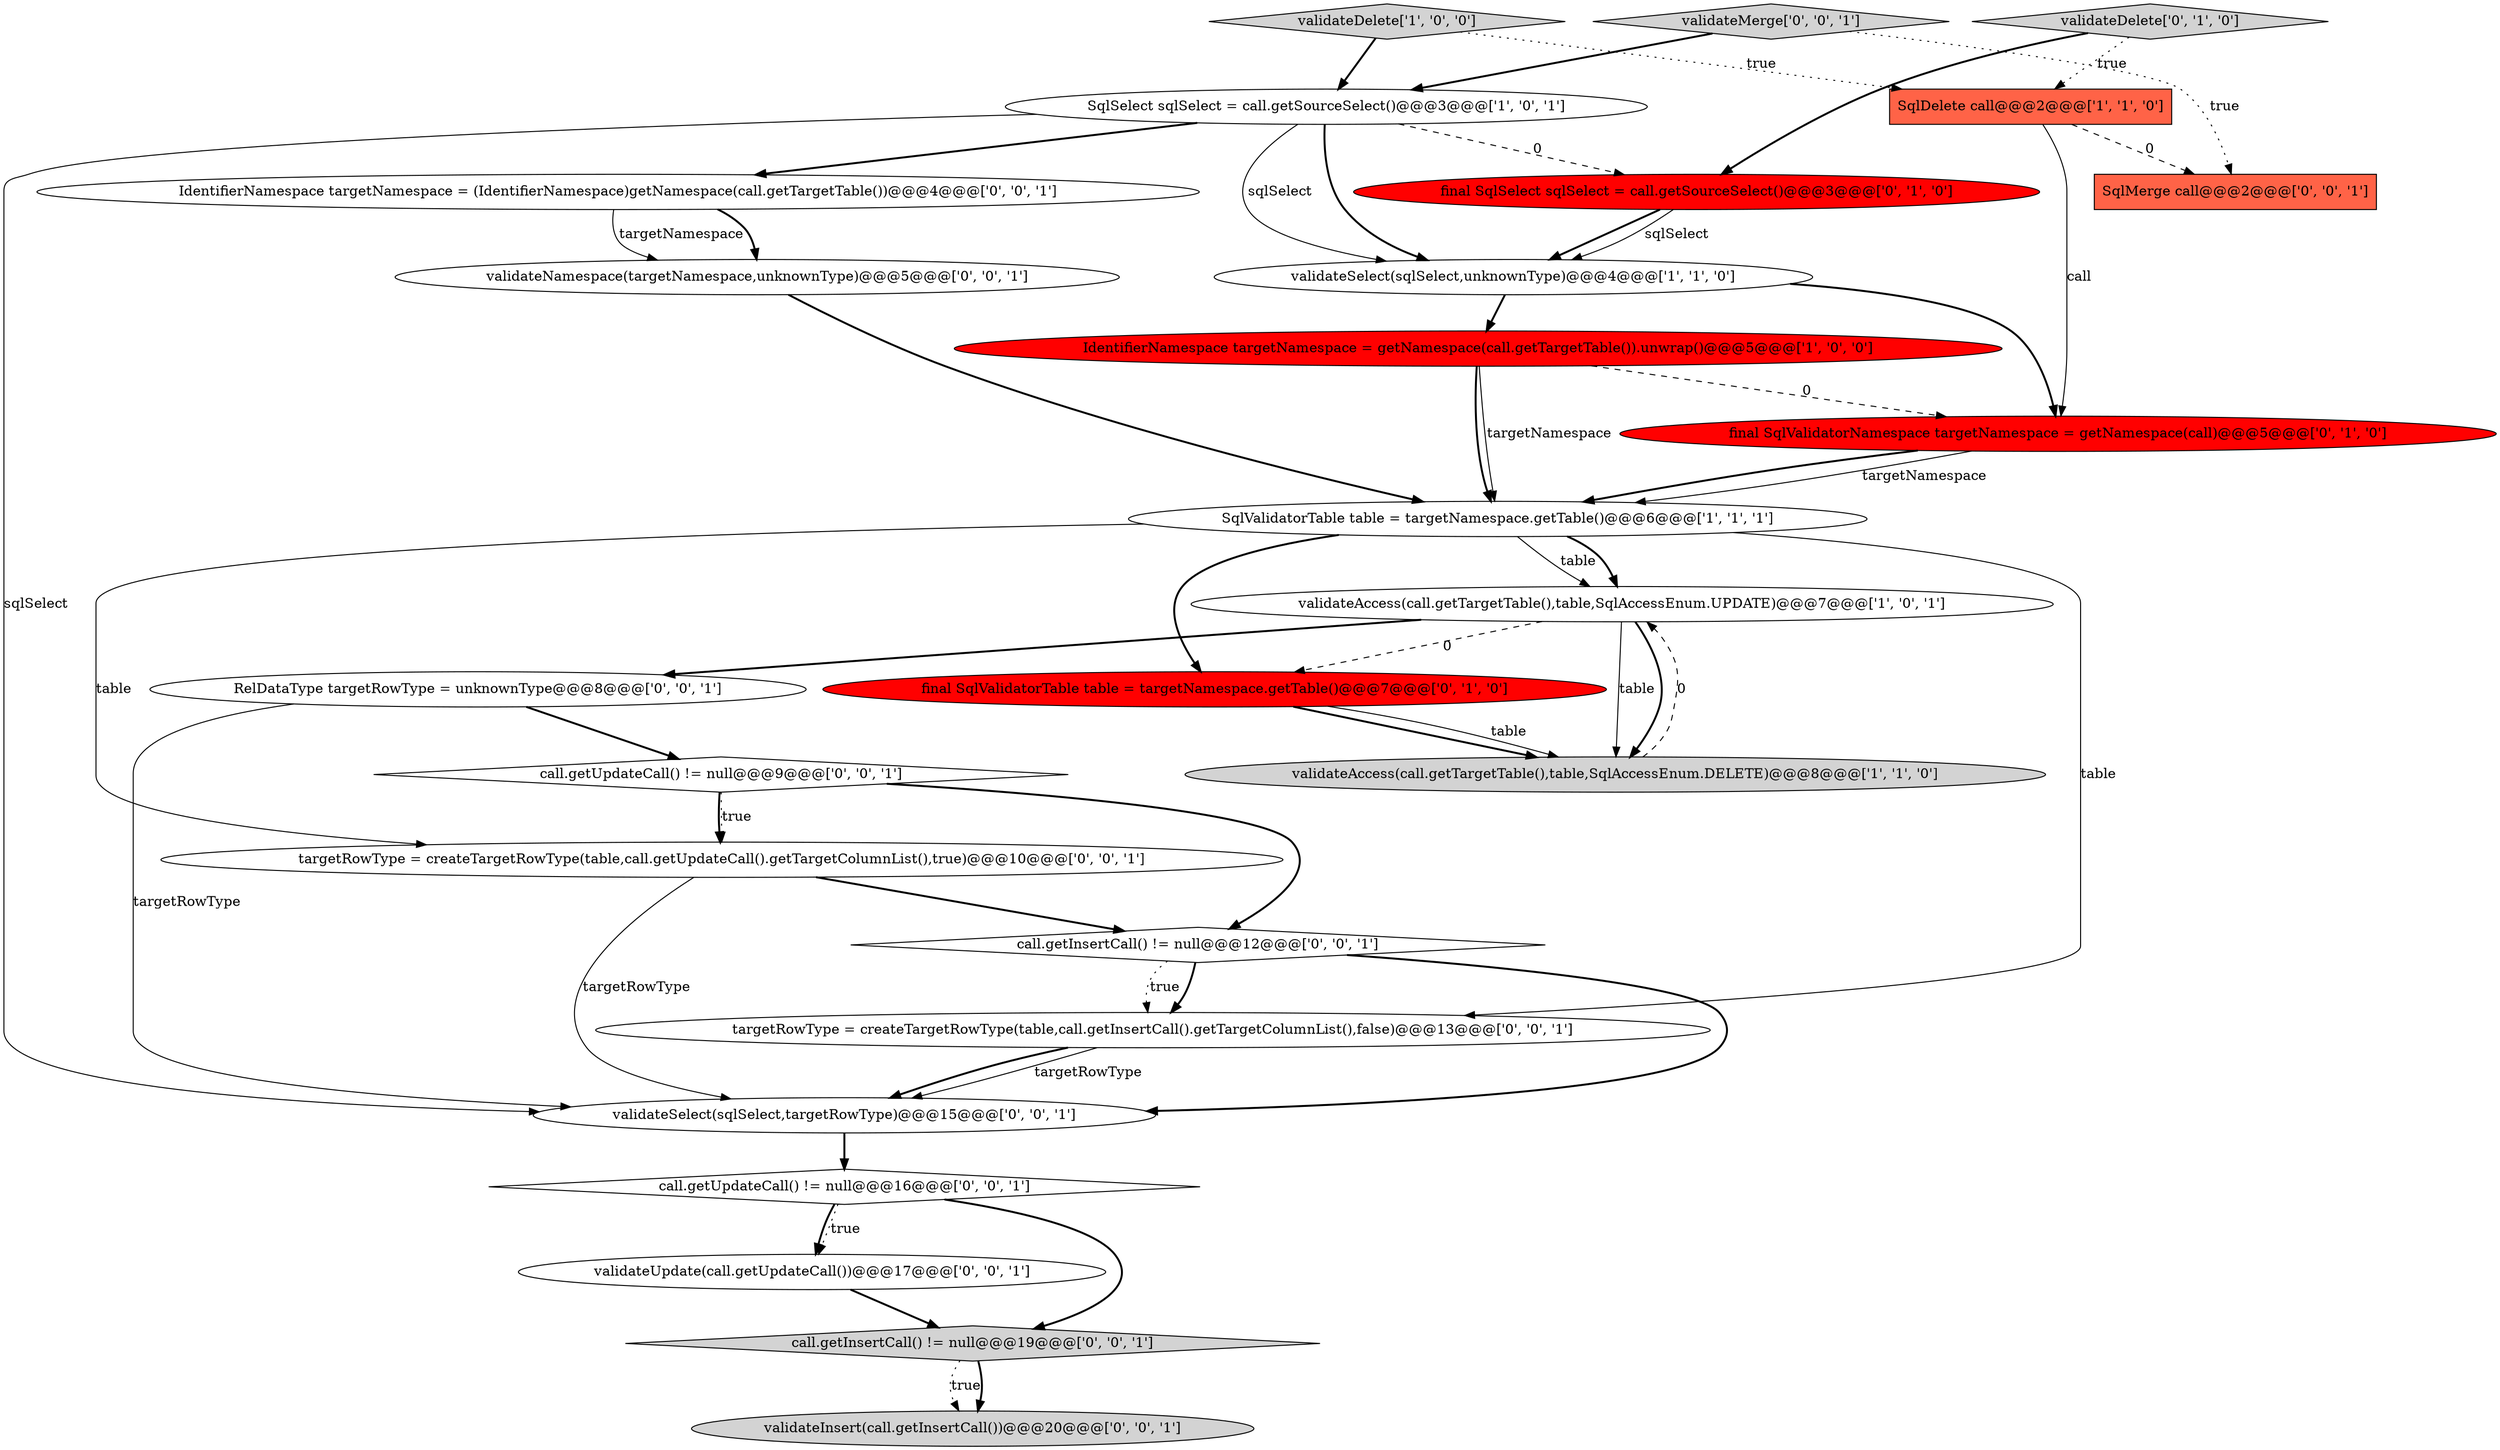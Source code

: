 digraph {
6 [style = filled, label = "validateAccess(call.getTargetTable(),table,SqlAccessEnum.UPDATE)@@@7@@@['1', '0', '1']", fillcolor = white, shape = ellipse image = "AAA0AAABBB1BBB"];
22 [style = filled, label = "IdentifierNamespace targetNamespace = (IdentifierNamespace)getNamespace(call.getTargetTable())@@@4@@@['0', '0', '1']", fillcolor = white, shape = ellipse image = "AAA0AAABBB3BBB"];
1 [style = filled, label = "SqlValidatorTable table = targetNamespace.getTable()@@@6@@@['1', '1', '1']", fillcolor = white, shape = ellipse image = "AAA0AAABBB1BBB"];
0 [style = filled, label = "SqlDelete call@@@2@@@['1', '1', '0']", fillcolor = tomato, shape = box image = "AAA0AAABBB1BBB"];
23 [style = filled, label = "SqlMerge call@@@2@@@['0', '0', '1']", fillcolor = tomato, shape = box image = "AAA0AAABBB3BBB"];
2 [style = filled, label = "validateAccess(call.getTargetTable(),table,SqlAccessEnum.DELETE)@@@8@@@['1', '1', '0']", fillcolor = lightgray, shape = ellipse image = "AAA0AAABBB1BBB"];
11 [style = filled, label = "validateDelete['0', '1', '0']", fillcolor = lightgray, shape = diamond image = "AAA0AAABBB2BBB"];
17 [style = filled, label = "validateUpdate(call.getUpdateCall())@@@17@@@['0', '0', '1']", fillcolor = white, shape = ellipse image = "AAA0AAABBB3BBB"];
20 [style = filled, label = "RelDataType targetRowType = unknownType@@@8@@@['0', '0', '1']", fillcolor = white, shape = ellipse image = "AAA0AAABBB3BBB"];
13 [style = filled, label = "targetRowType = createTargetRowType(table,call.getInsertCall().getTargetColumnList(),false)@@@13@@@['0', '0', '1']", fillcolor = white, shape = ellipse image = "AAA0AAABBB3BBB"];
25 [style = filled, label = "targetRowType = createTargetRowType(table,call.getUpdateCall().getTargetColumnList(),true)@@@10@@@['0', '0', '1']", fillcolor = white, shape = ellipse image = "AAA0AAABBB3BBB"];
19 [style = filled, label = "validateInsert(call.getInsertCall())@@@20@@@['0', '0', '1']", fillcolor = lightgray, shape = ellipse image = "AAA0AAABBB3BBB"];
16 [style = filled, label = "call.getInsertCall() != null@@@12@@@['0', '0', '1']", fillcolor = white, shape = diamond image = "AAA0AAABBB3BBB"];
5 [style = filled, label = "SqlSelect sqlSelect = call.getSourceSelect()@@@3@@@['1', '0', '1']", fillcolor = white, shape = ellipse image = "AAA0AAABBB1BBB"];
7 [style = filled, label = "validateDelete['1', '0', '0']", fillcolor = lightgray, shape = diamond image = "AAA0AAABBB1BBB"];
3 [style = filled, label = "IdentifierNamespace targetNamespace = getNamespace(call.getTargetTable()).unwrap()@@@5@@@['1', '0', '0']", fillcolor = red, shape = ellipse image = "AAA1AAABBB1BBB"];
14 [style = filled, label = "call.getInsertCall() != null@@@19@@@['0', '0', '1']", fillcolor = lightgray, shape = diamond image = "AAA0AAABBB3BBB"];
24 [style = filled, label = "validateSelect(sqlSelect,targetRowType)@@@15@@@['0', '0', '1']", fillcolor = white, shape = ellipse image = "AAA0AAABBB3BBB"];
15 [style = filled, label = "call.getUpdateCall() != null@@@16@@@['0', '0', '1']", fillcolor = white, shape = diamond image = "AAA0AAABBB3BBB"];
12 [style = filled, label = "validateNamespace(targetNamespace,unknownType)@@@5@@@['0', '0', '1']", fillcolor = white, shape = ellipse image = "AAA0AAABBB3BBB"];
4 [style = filled, label = "validateSelect(sqlSelect,unknownType)@@@4@@@['1', '1', '0']", fillcolor = white, shape = ellipse image = "AAA0AAABBB1BBB"];
18 [style = filled, label = "call.getUpdateCall() != null@@@9@@@['0', '0', '1']", fillcolor = white, shape = diamond image = "AAA0AAABBB3BBB"];
21 [style = filled, label = "validateMerge['0', '0', '1']", fillcolor = lightgray, shape = diamond image = "AAA0AAABBB3BBB"];
10 [style = filled, label = "final SqlSelect sqlSelect = call.getSourceSelect()@@@3@@@['0', '1', '0']", fillcolor = red, shape = ellipse image = "AAA1AAABBB2BBB"];
8 [style = filled, label = "final SqlValidatorNamespace targetNamespace = getNamespace(call)@@@5@@@['0', '1', '0']", fillcolor = red, shape = ellipse image = "AAA1AAABBB2BBB"];
9 [style = filled, label = "final SqlValidatorTable table = targetNamespace.getTable()@@@7@@@['0', '1', '0']", fillcolor = red, shape = ellipse image = "AAA1AAABBB2BBB"];
1->13 [style = solid, label="table"];
4->3 [style = bold, label=""];
25->24 [style = solid, label="targetRowType"];
3->1 [style = solid, label="targetNamespace"];
16->13 [style = bold, label=""];
14->19 [style = dotted, label="true"];
22->12 [style = solid, label="targetNamespace"];
13->24 [style = bold, label=""];
3->1 [style = bold, label=""];
15->14 [style = bold, label=""];
18->25 [style = dotted, label="true"];
16->13 [style = dotted, label="true"];
9->2 [style = bold, label=""];
8->1 [style = solid, label="targetNamespace"];
16->24 [style = bold, label=""];
0->23 [style = dashed, label="0"];
6->9 [style = dashed, label="0"];
14->19 [style = bold, label=""];
6->2 [style = solid, label="table"];
5->24 [style = solid, label="sqlSelect"];
13->24 [style = solid, label="targetRowType"];
7->0 [style = dotted, label="true"];
12->1 [style = bold, label=""];
1->6 [style = solid, label="table"];
25->16 [style = bold, label=""];
1->25 [style = solid, label="table"];
1->9 [style = bold, label=""];
6->2 [style = bold, label=""];
15->17 [style = dotted, label="true"];
6->20 [style = bold, label=""];
8->1 [style = bold, label=""];
20->18 [style = bold, label=""];
21->5 [style = bold, label=""];
15->17 [style = bold, label=""];
7->5 [style = bold, label=""];
1->6 [style = bold, label=""];
5->4 [style = solid, label="sqlSelect"];
5->10 [style = dashed, label="0"];
20->24 [style = solid, label="targetRowType"];
17->14 [style = bold, label=""];
11->10 [style = bold, label=""];
22->12 [style = bold, label=""];
21->23 [style = dotted, label="true"];
11->0 [style = dotted, label="true"];
5->4 [style = bold, label=""];
18->25 [style = bold, label=""];
10->4 [style = bold, label=""];
2->6 [style = dashed, label="0"];
3->8 [style = dashed, label="0"];
4->8 [style = bold, label=""];
0->8 [style = solid, label="call"];
9->2 [style = solid, label="table"];
10->4 [style = solid, label="sqlSelect"];
5->22 [style = bold, label=""];
24->15 [style = bold, label=""];
18->16 [style = bold, label=""];
}
